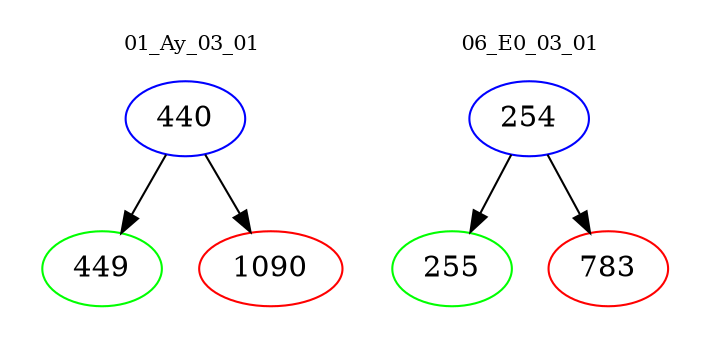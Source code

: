digraph{
subgraph cluster_0 {
color = white
label = "01_Ay_03_01";
fontsize=10;
T0_440 [label="440", color="blue"]
T0_440 -> T0_449 [color="black"]
T0_449 [label="449", color="green"]
T0_440 -> T0_1090 [color="black"]
T0_1090 [label="1090", color="red"]
}
subgraph cluster_1 {
color = white
label = "06_E0_03_01";
fontsize=10;
T1_254 [label="254", color="blue"]
T1_254 -> T1_255 [color="black"]
T1_255 [label="255", color="green"]
T1_254 -> T1_783 [color="black"]
T1_783 [label="783", color="red"]
}
}
